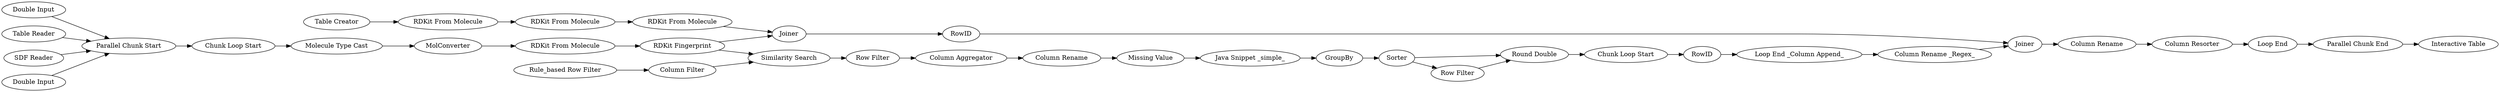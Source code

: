 digraph {
	"130085554963031333_1185" [label="Missing Value"]
	"130085554963031333_830" [label=MolConverter]
	"130085554963031333_1090" [label="Molecule Type Cast"]
	"130085554963031333_1103" [label="Parallel Chunk End"]
	"130085554963031333_828" [label="RDKit From Molecule"]
	"130085554963031333_1172" [label="Column Aggregator"]
	"130085554963031333_1142" [label="Column Rename"]
	"130085554963031333_1179" [label="Similarity Search"]
	"130085554963031333_1164" [label="Column Rename"]
	"7898589699475972674_862" [label="Double Input"]
	"130085554963031333_1133" [label="Loop End _Column Append_"]
	"130085554963031333_1099" [label="Parallel Chunk Start"]
	"130085554963031333_1149" [label="RDKit From Molecule"]
	"130085554963031333_1150" [label="RDKit From Molecule"]
	"130085554963031333_1132" [label="Column Rename _Regex_"]
	"130085554963031333_1141" [label=RowID]
	"130085554963031333_822" [label="Round Double"]
	"130085554963031333_1112" [label="Loop End"]
	"130085554963031333_1118" [label=Joiner]
	"130085554963031333_1160" [label="Java Snippet _simple_"]
	"7898589699475972674_1143" [label="Table Reader"]
	"7898589699475972674_1211" [label="SDF Reader"]
	"130085554963031333_1094" [label="Column Resorter"]
	"130085554963031333_1119" [label="Row Filter"]
	"130085554963031333_1171" [label=GroupBy]
	"130085554963031333_1166" [label="Table Creator"]
	"130085554963031333_1134" [label=RowID]
	"130085554963031333_1167" [label="Chunk Loop Start"]
	"130085554963031333_619" [label="Row Filter"]
	"130085554963031333_618" [label=Sorter]
	"130085554963031333_1187" [label="Rule_based Row Filter"]
	"130085554963031333_1148" [label="RDKit From Molecule"]
	"130085554963031333_831" [label="Column Filter"]
	"130085554963031333_816" [label="RDKit Fingerprint"]
	"7898589699475972674_1212" [label="Interactive Table"]
	"7898589699475972674_861" [label="Double Input"]
	"130085554963031333_1110" [label="Chunk Loop Start"]
	"130085554963031333_1135" [label=Joiner]
	"130085554963031333_1134" -> "130085554963031333_1133"
	"130085554963031333_1119" -> "130085554963031333_822"
	"130085554963031333_1166" -> "130085554963031333_1148"
	"130085554963031333_1148" -> "130085554963031333_1149"
	"130085554963031333_1094" -> "130085554963031333_1112"
	"130085554963031333_1149" -> "130085554963031333_1150"
	"7898589699475972674_861" -> "130085554963031333_1099"
	"7898589699475972674_862" -> "130085554963031333_1099"
	"130085554963031333_1132" -> "130085554963031333_1118"
	"130085554963031333_1142" -> "130085554963031333_1094"
	"7898589699475972674_1143" -> "130085554963031333_1099"
	"130085554963031333_1135" -> "130085554963031333_1141"
	"130085554963031333_1141" -> "130085554963031333_1118"
	"130085554963031333_816" -> "130085554963031333_1179"
	"7898589699475972674_1211" -> "130085554963031333_1099"
	"130085554963031333_1118" -> "130085554963031333_1142"
	"130085554963031333_1179" -> "130085554963031333_619"
	"130085554963031333_1172" -> "130085554963031333_1164"
	"130085554963031333_1133" -> "130085554963031333_1132"
	"130085554963031333_1103" -> "7898589699475972674_1212"
	"130085554963031333_830" -> "130085554963031333_828"
	"130085554963031333_816" -> "130085554963031333_1135"
	"130085554963031333_831" -> "130085554963031333_1179"
	"130085554963031333_1185" -> "130085554963031333_1160"
	"130085554963031333_619" -> "130085554963031333_1172"
	"130085554963031333_822" -> "130085554963031333_1110"
	"130085554963031333_1167" -> "130085554963031333_1090"
	"130085554963031333_1099" -> "130085554963031333_1167"
	"130085554963031333_618" -> "130085554963031333_1119"
	"130085554963031333_618" -> "130085554963031333_822"
	"130085554963031333_1150" -> "130085554963031333_1135"
	"130085554963031333_1187" -> "130085554963031333_831"
	"130085554963031333_1160" -> "130085554963031333_1171"
	"130085554963031333_1090" -> "130085554963031333_830"
	"130085554963031333_1164" -> "130085554963031333_1185"
	"130085554963031333_1110" -> "130085554963031333_1134"
	"130085554963031333_828" -> "130085554963031333_816"
	"130085554963031333_1112" -> "130085554963031333_1103"
	"130085554963031333_1171" -> "130085554963031333_618"
	rankdir=LR
}
